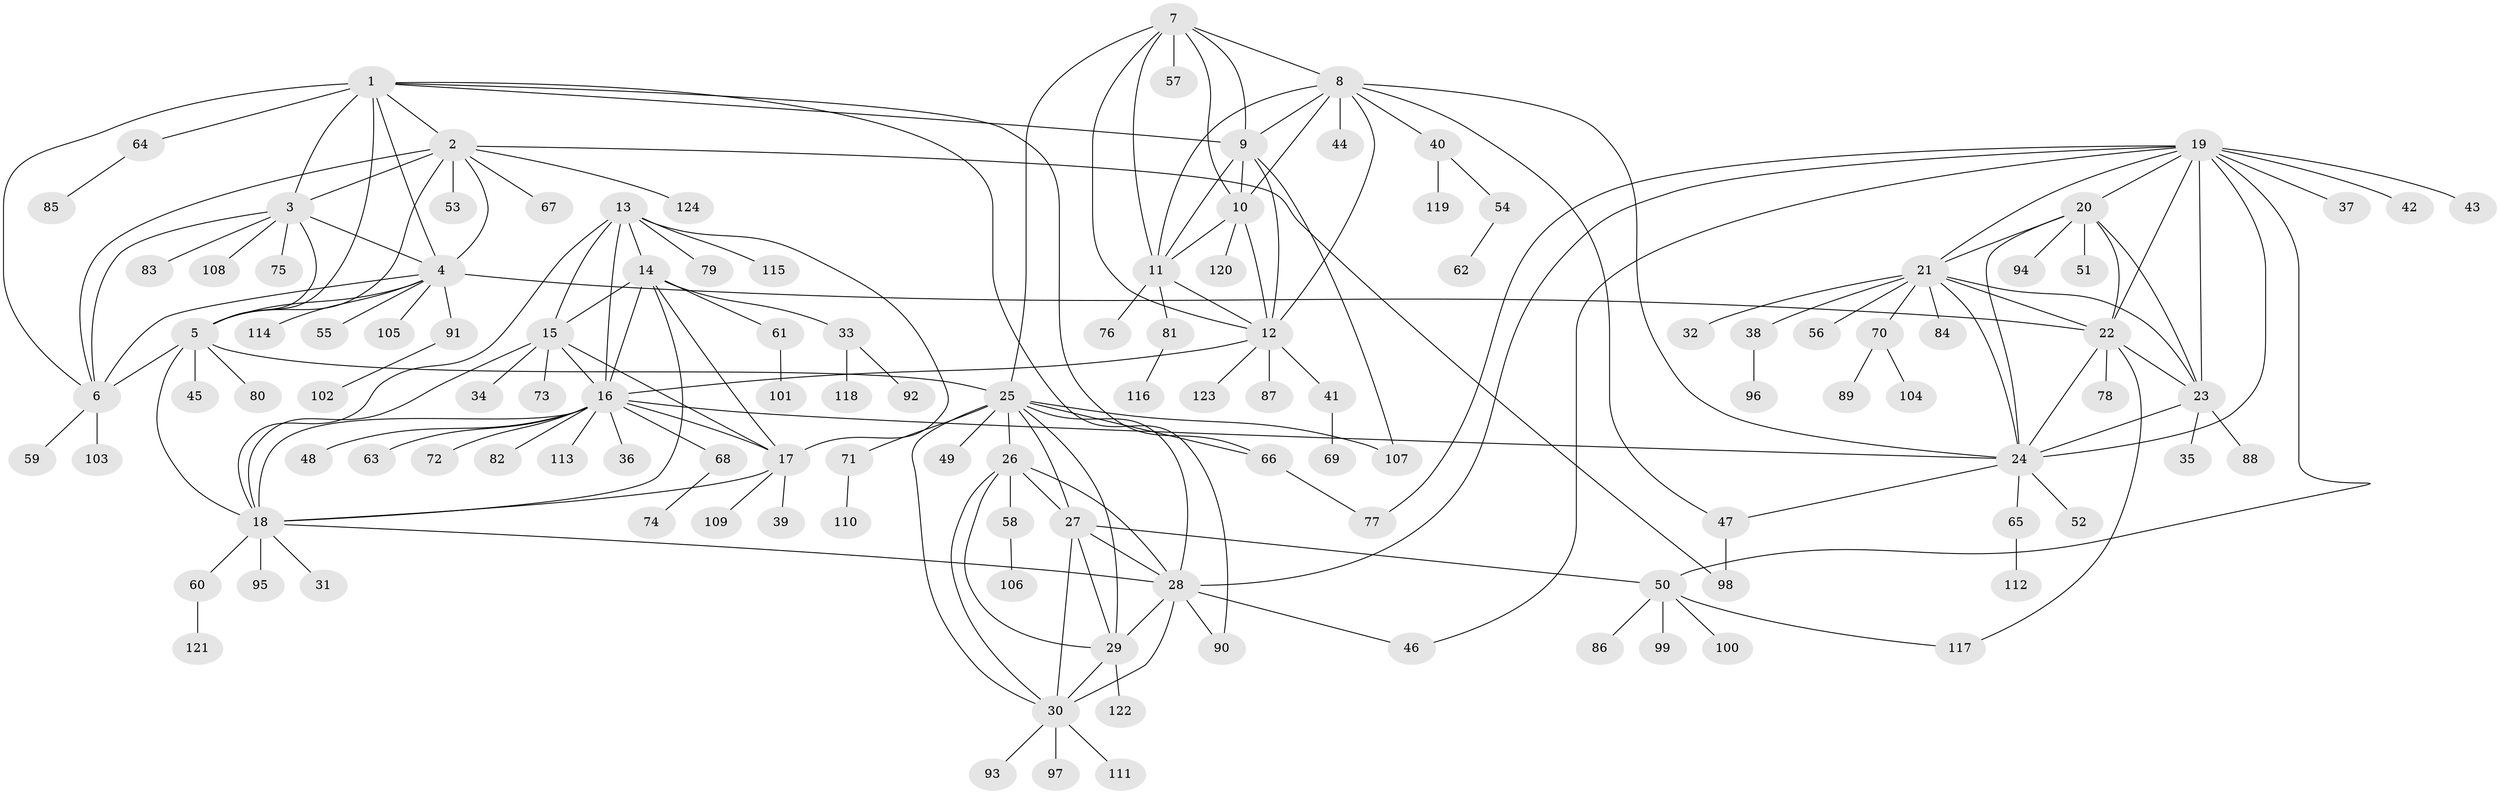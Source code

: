 // coarse degree distribution, {6: 0.061224489795918366, 5: 0.04081632653061224, 4: 0.02040816326530612, 1: 0.7551020408163265, 7: 0.04081632653061224, 8: 0.02040816326530612, 9: 0.02040816326530612, 10: 0.02040816326530612, 2: 0.02040816326530612}
// Generated by graph-tools (version 1.1) at 2025/57/03/04/25 21:57:27]
// undirected, 124 vertices, 188 edges
graph export_dot {
graph [start="1"]
  node [color=gray90,style=filled];
  1;
  2;
  3;
  4;
  5;
  6;
  7;
  8;
  9;
  10;
  11;
  12;
  13;
  14;
  15;
  16;
  17;
  18;
  19;
  20;
  21;
  22;
  23;
  24;
  25;
  26;
  27;
  28;
  29;
  30;
  31;
  32;
  33;
  34;
  35;
  36;
  37;
  38;
  39;
  40;
  41;
  42;
  43;
  44;
  45;
  46;
  47;
  48;
  49;
  50;
  51;
  52;
  53;
  54;
  55;
  56;
  57;
  58;
  59;
  60;
  61;
  62;
  63;
  64;
  65;
  66;
  67;
  68;
  69;
  70;
  71;
  72;
  73;
  74;
  75;
  76;
  77;
  78;
  79;
  80;
  81;
  82;
  83;
  84;
  85;
  86;
  87;
  88;
  89;
  90;
  91;
  92;
  93;
  94;
  95;
  96;
  97;
  98;
  99;
  100;
  101;
  102;
  103;
  104;
  105;
  106;
  107;
  108;
  109;
  110;
  111;
  112;
  113;
  114;
  115;
  116;
  117;
  118;
  119;
  120;
  121;
  122;
  123;
  124;
  1 -- 2;
  1 -- 3;
  1 -- 4;
  1 -- 5;
  1 -- 6;
  1 -- 9;
  1 -- 64;
  1 -- 66;
  1 -- 90;
  2 -- 3;
  2 -- 4;
  2 -- 5;
  2 -- 6;
  2 -- 53;
  2 -- 67;
  2 -- 98;
  2 -- 124;
  3 -- 4;
  3 -- 5;
  3 -- 6;
  3 -- 75;
  3 -- 83;
  3 -- 108;
  4 -- 5;
  4 -- 6;
  4 -- 22;
  4 -- 55;
  4 -- 91;
  4 -- 105;
  4 -- 114;
  5 -- 6;
  5 -- 18;
  5 -- 25;
  5 -- 45;
  5 -- 80;
  6 -- 59;
  6 -- 103;
  7 -- 8;
  7 -- 9;
  7 -- 10;
  7 -- 11;
  7 -- 12;
  7 -- 25;
  7 -- 57;
  8 -- 9;
  8 -- 10;
  8 -- 11;
  8 -- 12;
  8 -- 24;
  8 -- 40;
  8 -- 44;
  8 -- 47;
  9 -- 10;
  9 -- 11;
  9 -- 12;
  9 -- 107;
  10 -- 11;
  10 -- 12;
  10 -- 120;
  11 -- 12;
  11 -- 76;
  11 -- 81;
  12 -- 16;
  12 -- 41;
  12 -- 87;
  12 -- 123;
  13 -- 14;
  13 -- 15;
  13 -- 16;
  13 -- 17;
  13 -- 18;
  13 -- 79;
  13 -- 115;
  14 -- 15;
  14 -- 16;
  14 -- 17;
  14 -- 18;
  14 -- 33;
  14 -- 61;
  15 -- 16;
  15 -- 17;
  15 -- 18;
  15 -- 34;
  15 -- 73;
  16 -- 17;
  16 -- 18;
  16 -- 24;
  16 -- 36;
  16 -- 48;
  16 -- 63;
  16 -- 68;
  16 -- 72;
  16 -- 82;
  16 -- 113;
  17 -- 18;
  17 -- 39;
  17 -- 109;
  18 -- 28;
  18 -- 31;
  18 -- 60;
  18 -- 95;
  19 -- 20;
  19 -- 21;
  19 -- 22;
  19 -- 23;
  19 -- 24;
  19 -- 28;
  19 -- 37;
  19 -- 42;
  19 -- 43;
  19 -- 46;
  19 -- 50;
  19 -- 77;
  20 -- 21;
  20 -- 22;
  20 -- 23;
  20 -- 24;
  20 -- 51;
  20 -- 94;
  21 -- 22;
  21 -- 23;
  21 -- 24;
  21 -- 32;
  21 -- 38;
  21 -- 56;
  21 -- 70;
  21 -- 84;
  22 -- 23;
  22 -- 24;
  22 -- 78;
  22 -- 117;
  23 -- 24;
  23 -- 35;
  23 -- 88;
  24 -- 47;
  24 -- 52;
  24 -- 65;
  25 -- 26;
  25 -- 27;
  25 -- 28;
  25 -- 29;
  25 -- 30;
  25 -- 49;
  25 -- 66;
  25 -- 71;
  25 -- 107;
  26 -- 27;
  26 -- 28;
  26 -- 29;
  26 -- 30;
  26 -- 58;
  27 -- 28;
  27 -- 29;
  27 -- 30;
  27 -- 50;
  28 -- 29;
  28 -- 30;
  28 -- 46;
  28 -- 90;
  29 -- 30;
  29 -- 122;
  30 -- 93;
  30 -- 97;
  30 -- 111;
  33 -- 92;
  33 -- 118;
  38 -- 96;
  40 -- 54;
  40 -- 119;
  41 -- 69;
  47 -- 98;
  50 -- 86;
  50 -- 99;
  50 -- 100;
  50 -- 117;
  54 -- 62;
  58 -- 106;
  60 -- 121;
  61 -- 101;
  64 -- 85;
  65 -- 112;
  66 -- 77;
  68 -- 74;
  70 -- 89;
  70 -- 104;
  71 -- 110;
  81 -- 116;
  91 -- 102;
}
